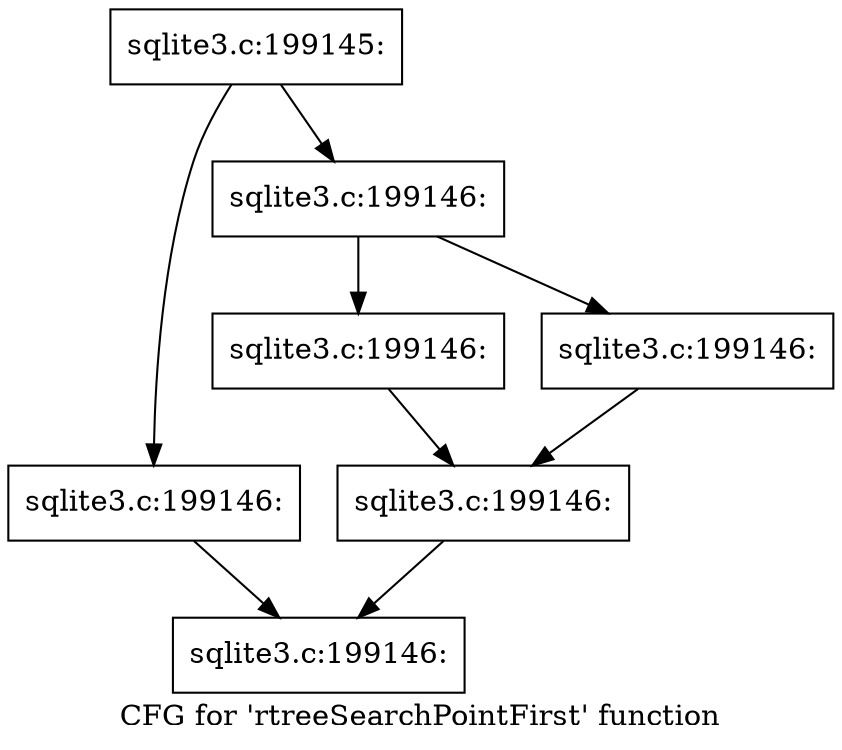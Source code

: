 digraph "CFG for 'rtreeSearchPointFirst' function" {
	label="CFG for 'rtreeSearchPointFirst' function";

	Node0x55c0fb504f50 [shape=record,label="{sqlite3.c:199145:}"];
	Node0x55c0fb504f50 -> Node0x55c0fb503f40;
	Node0x55c0fb504f50 -> Node0x55c0fb503f90;
	Node0x55c0fb503f40 [shape=record,label="{sqlite3.c:199146:}"];
	Node0x55c0fb503f40 -> Node0x55c0fb503fe0;
	Node0x55c0fb503f90 [shape=record,label="{sqlite3.c:199146:}"];
	Node0x55c0fb503f90 -> Node0x55c0fb50ba60;
	Node0x55c0fb503f90 -> Node0x55c0fb50bab0;
	Node0x55c0fb50ba60 [shape=record,label="{sqlite3.c:199146:}"];
	Node0x55c0fb50ba60 -> Node0x55c0fb50bb00;
	Node0x55c0fb50bab0 [shape=record,label="{sqlite3.c:199146:}"];
	Node0x55c0fb50bab0 -> Node0x55c0fb50bb00;
	Node0x55c0fb50bb00 [shape=record,label="{sqlite3.c:199146:}"];
	Node0x55c0fb50bb00 -> Node0x55c0fb503fe0;
	Node0x55c0fb503fe0 [shape=record,label="{sqlite3.c:199146:}"];
}
